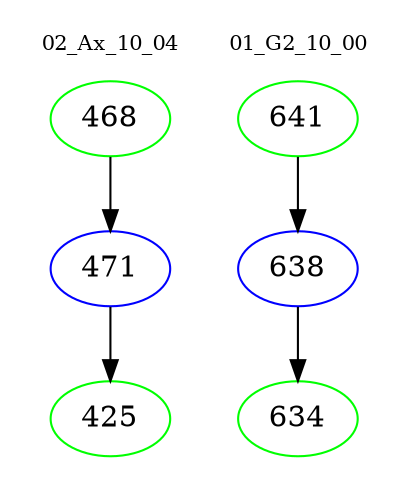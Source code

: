 digraph{
subgraph cluster_0 {
color = white
label = "02_Ax_10_04";
fontsize=10;
T0_468 [label="468", color="green"]
T0_468 -> T0_471 [color="black"]
T0_471 [label="471", color="blue"]
T0_471 -> T0_425 [color="black"]
T0_425 [label="425", color="green"]
}
subgraph cluster_1 {
color = white
label = "01_G2_10_00";
fontsize=10;
T1_641 [label="641", color="green"]
T1_641 -> T1_638 [color="black"]
T1_638 [label="638", color="blue"]
T1_638 -> T1_634 [color="black"]
T1_634 [label="634", color="green"]
}
}
